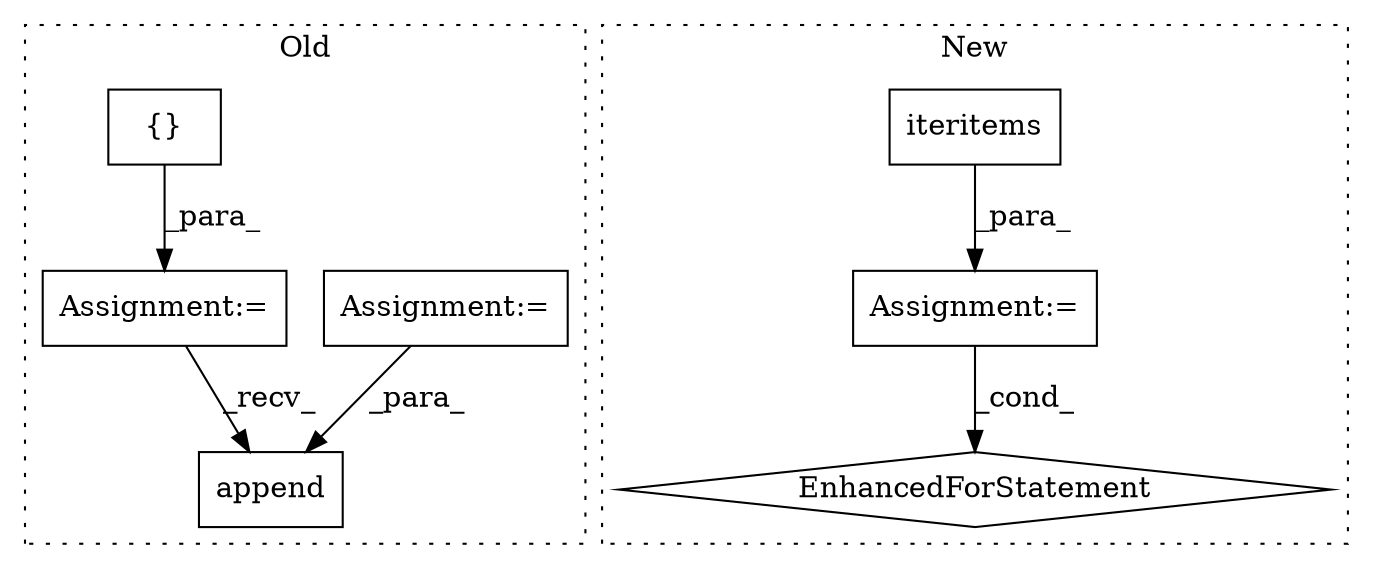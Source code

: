 digraph G {
subgraph cluster0 {
1 [label="append" a="32" s="1008,1040" l="7,1" shape="box"];
5 [label="Assignment:=" a="7" s="964" l="1" shape="box"];
6 [label="Assignment:=" a="7" s="826" l="1" shape="box"];
7 [label="{}" a="4" s="836" l="2" shape="box"];
label = "Old";
style="dotted";
}
subgraph cluster1 {
2 [label="iteritems" a="32" s="855" l="11" shape="box"];
3 [label="Assignment:=" a="7" s="758,866" l="67,2" shape="box"];
4 [label="EnhancedForStatement" a="70" s="758,866" l="67,2" shape="diamond"];
label = "New";
style="dotted";
}
2 -> 3 [label="_para_"];
3 -> 4 [label="_cond_"];
5 -> 1 [label="_para_"];
6 -> 1 [label="_recv_"];
7 -> 6 [label="_para_"];
}